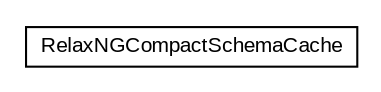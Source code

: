 #!/usr/local/bin/dot
#
# Class diagram 
# Generated by UMLGraph version 5.1 (http://www.umlgraph.org/)
#

digraph G {
	edge [fontname="arial",fontsize=10,labelfontname="arial",labelfontsize=10];
	node [fontname="arial",fontsize=10,shape=plaintext];
	nodesep=0.25;
	ranksep=0.5;
	// com.helger.schematron.relaxng.RelaxNGCompactSchemaCache
	c3255 [label=<<table title="com.helger.schematron.relaxng.RelaxNGCompactSchemaCache" border="0" cellborder="1" cellspacing="0" cellpadding="2" port="p" href="./RelaxNGCompactSchemaCache.html">
		<tr><td><table border="0" cellspacing="0" cellpadding="1">
<tr><td align="center" balign="center"> RelaxNGCompactSchemaCache </td></tr>
		</table></td></tr>
		</table>>, fontname="arial", fontcolor="black", fontsize=10.0];
}

